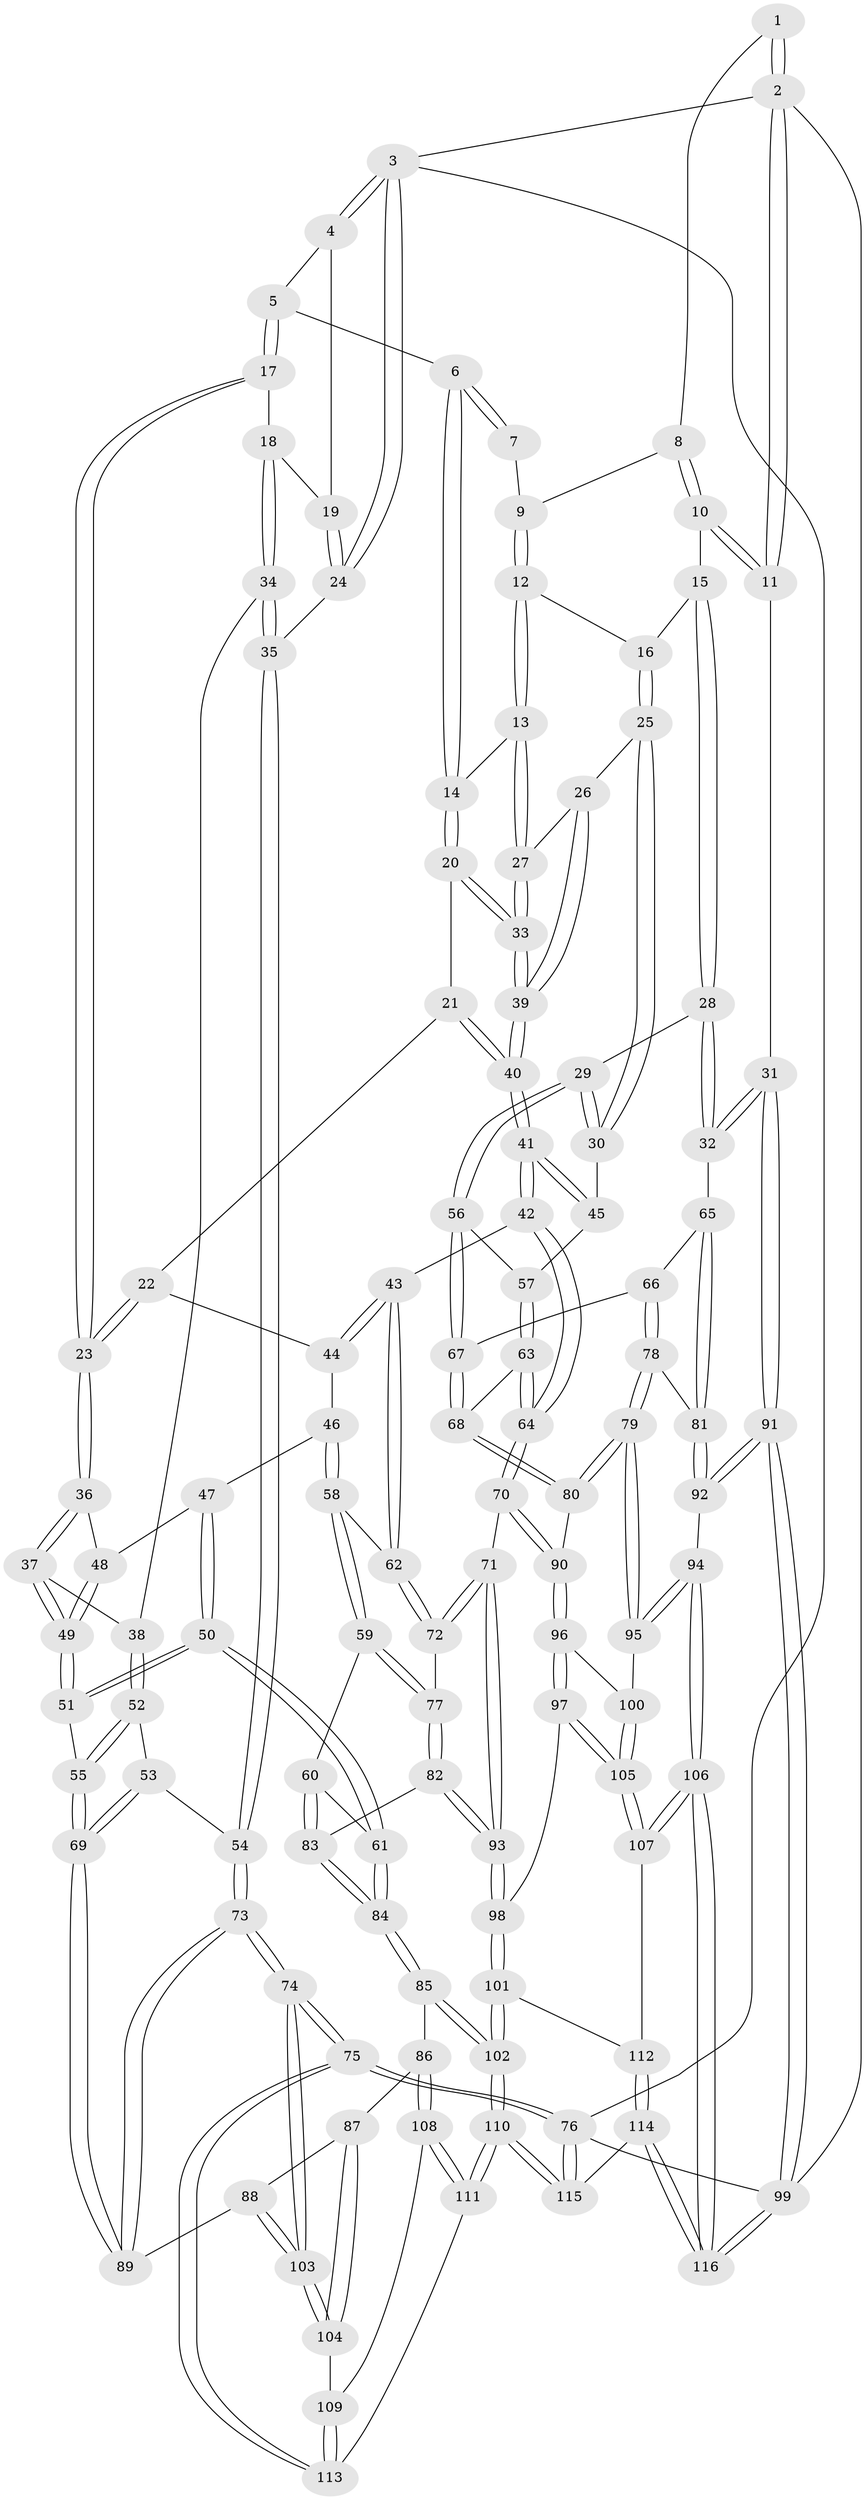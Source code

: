 // coarse degree distribution, {3: 0.15492957746478872, 8: 0.014084507042253521, 4: 0.4507042253521127, 5: 0.30985915492957744, 6: 0.056338028169014086, 7: 0.014084507042253521}
// Generated by graph-tools (version 1.1) at 2025/42/03/06/25 10:42:29]
// undirected, 116 vertices, 287 edges
graph export_dot {
graph [start="1"]
  node [color=gray90,style=filled];
  1 [pos="+0.8395635715788622+0"];
  2 [pos="+1+0"];
  3 [pos="+0+0"];
  4 [pos="+0.09706847678086401+0"];
  5 [pos="+0.43733806765063654+0"];
  6 [pos="+0.4447187469049664+0"];
  7 [pos="+0.6628993688777277+0"];
  8 [pos="+0.8510937330673936+0.013061593457419592"];
  9 [pos="+0.7601494198804141+0.05812238535622539"];
  10 [pos="+0.9308844563444043+0.13223201733457424"];
  11 [pos="+1+0.03745700907095934"];
  12 [pos="+0.7240382109467017+0.11567615393486802"];
  13 [pos="+0.5474972872394066+0.10533534640214108"];
  14 [pos="+0.5377728937904468+0.100879818544102"];
  15 [pos="+0.8897787172680822+0.1718771247892361"];
  16 [pos="+0.7984330744969881+0.17481295464609953"];
  17 [pos="+0.26192409419946044+0.16983799335174243"];
  18 [pos="+0.1756534725024904+0.1937414171895294"];
  19 [pos="+0.14877316112694833+0.15516410867938485"];
  20 [pos="+0.5119537451926526+0.14820939986968193"];
  21 [pos="+0.4527759555237935+0.2306263866999039"];
  22 [pos="+0.4105319775269326+0.2613150666981792"];
  23 [pos="+0.39566477356441687+0.2666244979080883"];
  24 [pos="+0+0.16373328392561923"];
  25 [pos="+0.7285843982593738+0.29709723522678844"];
  26 [pos="+0.7076153274194047+0.2875080676012995"];
  27 [pos="+0.6504169428056039+0.24544179048982182"];
  28 [pos="+0.9056541539421136+0.3555368003419846"];
  29 [pos="+0.8828316726970855+0.36738039931590943"];
  30 [pos="+0.7409655655954552+0.3263691699464463"];
  31 [pos="+1+0.40396053658840014"];
  32 [pos="+1+0.4097076491397253"];
  33 [pos="+0.5936901230856051+0.3319109626319227"];
  34 [pos="+0.15223078858058073+0.29247433129654543"];
  35 [pos="+0+0.2509268904356913"];
  36 [pos="+0.3578552441041606+0.31277772805710335"];
  37 [pos="+0.1811206084410844+0.32754334672666086"];
  38 [pos="+0.1674766917382024+0.32614906623084017"];
  39 [pos="+0.5918495404994751+0.3532140901895308"];
  40 [pos="+0.5752233882829088+0.3954149799119129"];
  41 [pos="+0.5777217005018025+0.42182225897079884"];
  42 [pos="+0.5756798295658281+0.4253073251759008"];
  43 [pos="+0.5388878980555435+0.4589245284406514"];
  44 [pos="+0.45003799783840726+0.34474367829766384"];
  45 [pos="+0.7024965638783256+0.39156141071158557"];
  46 [pos="+0.42963728969386816+0.42815965710017634"];
  47 [pos="+0.38366922199747583+0.40173680549811414"];
  48 [pos="+0.35751202546653316+0.33448034439074587"];
  49 [pos="+0.2971169437462581+0.421400623652791"];
  50 [pos="+0.3150891585805643+0.5286316334370604"];
  51 [pos="+0.2916049712745526+0.5146796159500509"];
  52 [pos="+0.1519488718505136+0.3837252840505756"];
  53 [pos="+0.01515022127149399+0.4624023997030862"];
  54 [pos="+0+0.43272795917639995"];
  55 [pos="+0.2156589924988724+0.5043908886042704"];
  56 [pos="+0.8501700997375271+0.4447586340757524"];
  57 [pos="+0.7216274564662378+0.43064624614757735"];
  58 [pos="+0.4792747389236822+0.4744347575899035"];
  59 [pos="+0.41527326284044164+0.5210134127513891"];
  60 [pos="+0.3915581753734105+0.5275660006433308"];
  61 [pos="+0.319446683643461+0.5333087847880842"];
  62 [pos="+0.5342186112162363+0.4660868568739849"];
  63 [pos="+0.727142336742973+0.5343823194821221"];
  64 [pos="+0.7232718418138123+0.5374650845204634"];
  65 [pos="+0.9567434458439739+0.5326742958092386"];
  66 [pos="+0.8613474653245324+0.5188524670097622"];
  67 [pos="+0.8418145021344099+0.506019003067898"];
  68 [pos="+0.8108563617987927+0.5243461531513541"];
  69 [pos="+0.12263671953165374+0.5970236872307225"];
  70 [pos="+0.6975247150000371+0.5816483014330832"];
  71 [pos="+0.5991271305652786+0.5949691152959719"];
  72 [pos="+0.5509453729580113+0.519321549416726"];
  73 [pos="+0+0.7816569764960221"];
  74 [pos="+0+1"];
  75 [pos="+0+1"];
  76 [pos="+0+1"];
  77 [pos="+0.4699714955740247+0.6028803101057433"];
  78 [pos="+0.8885234720461159+0.613398369086684"];
  79 [pos="+0.8298885622692399+0.6815699810751134"];
  80 [pos="+0.825933767013805+0.6779857911571584"];
  81 [pos="+0.9523425998734213+0.6101558905768618"];
  82 [pos="+0.4672560767234683+0.680389826928141"];
  83 [pos="+0.4498668139170428+0.6810784319379515"];
  84 [pos="+0.3161392832126827+0.7086776230299296"];
  85 [pos="+0.29842431546776066+0.7303883013912476"];
  86 [pos="+0.28528338936858777+0.7354382037728064"];
  87 [pos="+0.22398217429182152+0.7101228633613887"];
  88 [pos="+0.16302707657686988+0.6739088117102897"];
  89 [pos="+0.11825975139183796+0.6278665762865954"];
  90 [pos="+0.7268175090767443+0.6398710889251267"];
  91 [pos="+1+0.790306989884262"];
  92 [pos="+1+0.7858134985175649"];
  93 [pos="+0.5467147467790171+0.7119983922545653"];
  94 [pos="+1+0.7883198596235587"];
  95 [pos="+0.8480458984144201+0.7324318741004432"];
  96 [pos="+0.6735194775561254+0.7373512065544914"];
  97 [pos="+0.6108505549945966+0.7631043356655736"];
  98 [pos="+0.5695766772792865+0.7591255956893891"];
  99 [pos="+1+1"];
  100 [pos="+0.8021629802791442+0.7781301077104119"];
  101 [pos="+0.5190561181577491+0.8598128202750269"];
  102 [pos="+0.45621359024170743+0.890742814691644"];
  103 [pos="+0.05563193824982127+0.8358195689973467"];
  104 [pos="+0.0854804737478713+0.8294103549477626"];
  105 [pos="+0.7658764327420968+0.9322103414198629"];
  106 [pos="+0.7857645746046751+1"];
  107 [pos="+0.7758152656777186+1"];
  108 [pos="+0.27045064351420856+0.7701084756293259"];
  109 [pos="+0.19645273181579298+0.8293134678593692"];
  110 [pos="+0.38766257013368705+1"];
  111 [pos="+0.2833765266238179+0.9334445707765356"];
  112 [pos="+0.5206787840664724+0.861277741099362"];
  113 [pos="+0.17227590406798324+0.9411676156075679"];
  114 [pos="+0.6872273609787791+1"];
  115 [pos="+0.3986016039795149+1"];
  116 [pos="+0.768245024729743+1"];
  1 -- 2;
  1 -- 2;
  1 -- 8;
  2 -- 3;
  2 -- 11;
  2 -- 11;
  2 -- 99;
  3 -- 4;
  3 -- 4;
  3 -- 24;
  3 -- 24;
  3 -- 76;
  4 -- 5;
  4 -- 19;
  5 -- 6;
  5 -- 17;
  5 -- 17;
  6 -- 7;
  6 -- 7;
  6 -- 14;
  6 -- 14;
  7 -- 9;
  8 -- 9;
  8 -- 10;
  8 -- 10;
  9 -- 12;
  9 -- 12;
  10 -- 11;
  10 -- 11;
  10 -- 15;
  11 -- 31;
  12 -- 13;
  12 -- 13;
  12 -- 16;
  13 -- 14;
  13 -- 27;
  13 -- 27;
  14 -- 20;
  14 -- 20;
  15 -- 16;
  15 -- 28;
  15 -- 28;
  16 -- 25;
  16 -- 25;
  17 -- 18;
  17 -- 23;
  17 -- 23;
  18 -- 19;
  18 -- 34;
  18 -- 34;
  19 -- 24;
  19 -- 24;
  20 -- 21;
  20 -- 33;
  20 -- 33;
  21 -- 22;
  21 -- 40;
  21 -- 40;
  22 -- 23;
  22 -- 23;
  22 -- 44;
  23 -- 36;
  23 -- 36;
  24 -- 35;
  25 -- 26;
  25 -- 30;
  25 -- 30;
  26 -- 27;
  26 -- 39;
  26 -- 39;
  27 -- 33;
  27 -- 33;
  28 -- 29;
  28 -- 32;
  28 -- 32;
  29 -- 30;
  29 -- 30;
  29 -- 56;
  29 -- 56;
  30 -- 45;
  31 -- 32;
  31 -- 32;
  31 -- 91;
  31 -- 91;
  32 -- 65;
  33 -- 39;
  33 -- 39;
  34 -- 35;
  34 -- 35;
  34 -- 38;
  35 -- 54;
  35 -- 54;
  36 -- 37;
  36 -- 37;
  36 -- 48;
  37 -- 38;
  37 -- 49;
  37 -- 49;
  38 -- 52;
  38 -- 52;
  39 -- 40;
  39 -- 40;
  40 -- 41;
  40 -- 41;
  41 -- 42;
  41 -- 42;
  41 -- 45;
  41 -- 45;
  42 -- 43;
  42 -- 64;
  42 -- 64;
  43 -- 44;
  43 -- 44;
  43 -- 62;
  43 -- 62;
  44 -- 46;
  45 -- 57;
  46 -- 47;
  46 -- 58;
  46 -- 58;
  47 -- 48;
  47 -- 50;
  47 -- 50;
  48 -- 49;
  48 -- 49;
  49 -- 51;
  49 -- 51;
  50 -- 51;
  50 -- 51;
  50 -- 61;
  50 -- 61;
  51 -- 55;
  52 -- 53;
  52 -- 55;
  52 -- 55;
  53 -- 54;
  53 -- 69;
  53 -- 69;
  54 -- 73;
  54 -- 73;
  55 -- 69;
  55 -- 69;
  56 -- 57;
  56 -- 67;
  56 -- 67;
  57 -- 63;
  57 -- 63;
  58 -- 59;
  58 -- 59;
  58 -- 62;
  59 -- 60;
  59 -- 77;
  59 -- 77;
  60 -- 61;
  60 -- 83;
  60 -- 83;
  61 -- 84;
  61 -- 84;
  62 -- 72;
  62 -- 72;
  63 -- 64;
  63 -- 64;
  63 -- 68;
  64 -- 70;
  64 -- 70;
  65 -- 66;
  65 -- 81;
  65 -- 81;
  66 -- 67;
  66 -- 78;
  66 -- 78;
  67 -- 68;
  67 -- 68;
  68 -- 80;
  68 -- 80;
  69 -- 89;
  69 -- 89;
  70 -- 71;
  70 -- 90;
  70 -- 90;
  71 -- 72;
  71 -- 72;
  71 -- 93;
  71 -- 93;
  72 -- 77;
  73 -- 74;
  73 -- 74;
  73 -- 89;
  73 -- 89;
  74 -- 75;
  74 -- 75;
  74 -- 103;
  74 -- 103;
  75 -- 76;
  75 -- 76;
  75 -- 113;
  75 -- 113;
  76 -- 115;
  76 -- 115;
  76 -- 99;
  77 -- 82;
  77 -- 82;
  78 -- 79;
  78 -- 79;
  78 -- 81;
  79 -- 80;
  79 -- 80;
  79 -- 95;
  79 -- 95;
  80 -- 90;
  81 -- 92;
  81 -- 92;
  82 -- 83;
  82 -- 93;
  82 -- 93;
  83 -- 84;
  83 -- 84;
  84 -- 85;
  84 -- 85;
  85 -- 86;
  85 -- 102;
  85 -- 102;
  86 -- 87;
  86 -- 108;
  86 -- 108;
  87 -- 88;
  87 -- 104;
  87 -- 104;
  88 -- 89;
  88 -- 103;
  88 -- 103;
  90 -- 96;
  90 -- 96;
  91 -- 92;
  91 -- 92;
  91 -- 99;
  91 -- 99;
  92 -- 94;
  93 -- 98;
  93 -- 98;
  94 -- 95;
  94 -- 95;
  94 -- 106;
  94 -- 106;
  95 -- 100;
  96 -- 97;
  96 -- 97;
  96 -- 100;
  97 -- 98;
  97 -- 105;
  97 -- 105;
  98 -- 101;
  98 -- 101;
  99 -- 116;
  99 -- 116;
  100 -- 105;
  100 -- 105;
  101 -- 102;
  101 -- 102;
  101 -- 112;
  102 -- 110;
  102 -- 110;
  103 -- 104;
  103 -- 104;
  104 -- 109;
  105 -- 107;
  105 -- 107;
  106 -- 107;
  106 -- 107;
  106 -- 116;
  106 -- 116;
  107 -- 112;
  108 -- 109;
  108 -- 111;
  108 -- 111;
  109 -- 113;
  109 -- 113;
  110 -- 111;
  110 -- 111;
  110 -- 115;
  110 -- 115;
  111 -- 113;
  112 -- 114;
  112 -- 114;
  114 -- 115;
  114 -- 116;
  114 -- 116;
}
